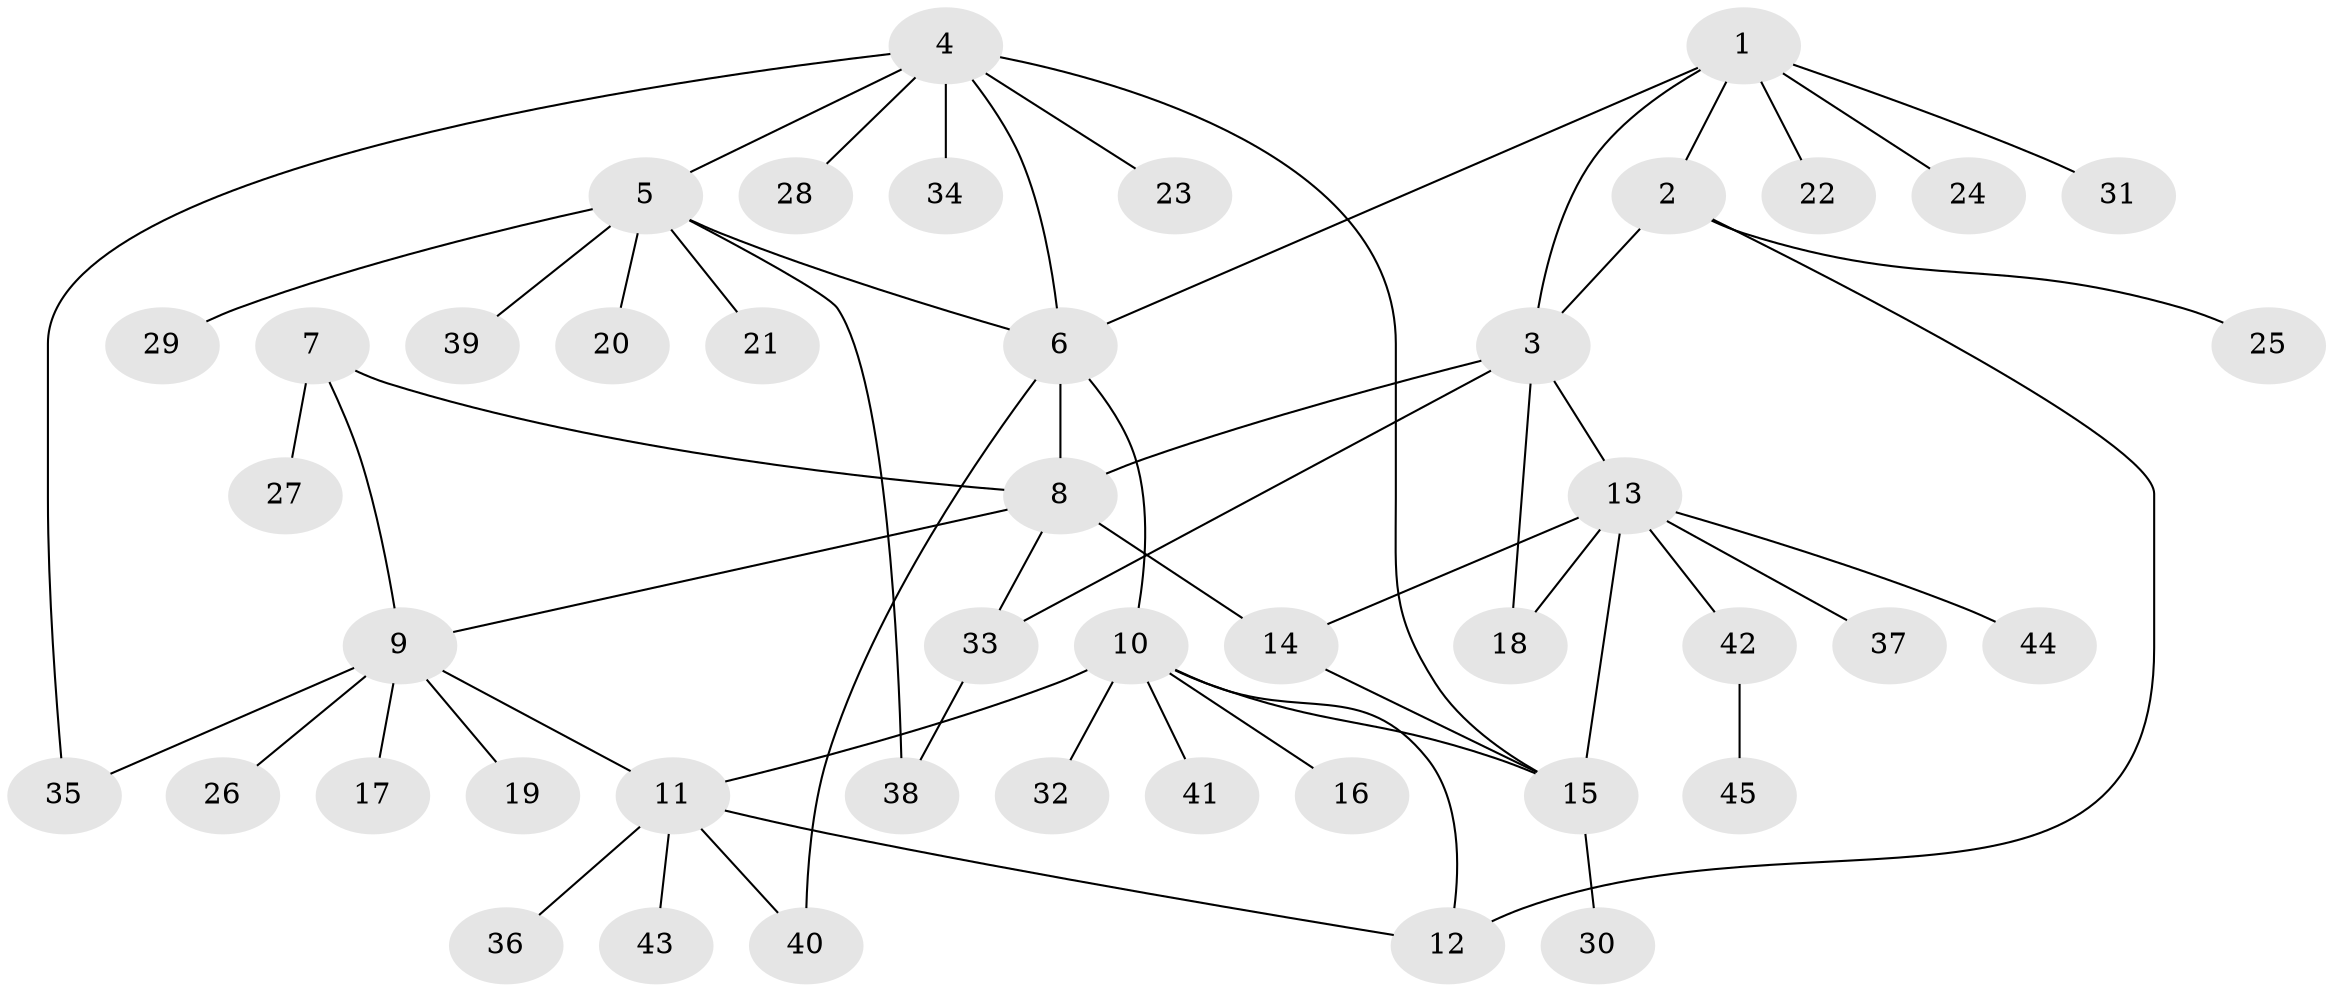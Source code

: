 // original degree distribution, {7: 0.08064516129032258, 5: 0.016129032258064516, 6: 0.03225806451612903, 8: 0.06451612903225806, 3: 0.04838709677419355, 4: 0.016129032258064516, 1: 0.5645161290322581, 2: 0.1774193548387097}
// Generated by graph-tools (version 1.1) at 2025/52/03/04/25 22:52:36]
// undirected, 45 vertices, 60 edges
graph export_dot {
  node [color=gray90,style=filled];
  1;
  2;
  3;
  4;
  5;
  6;
  7;
  8;
  9;
  10;
  11;
  12;
  13;
  14;
  15;
  16;
  17;
  18;
  19;
  20;
  21;
  22;
  23;
  24;
  25;
  26;
  27;
  28;
  29;
  30;
  31;
  32;
  33;
  34;
  35;
  36;
  37;
  38;
  39;
  40;
  41;
  42;
  43;
  44;
  45;
  1 -- 2 [weight=1.0];
  1 -- 3 [weight=1.0];
  1 -- 6 [weight=1.0];
  1 -- 22 [weight=1.0];
  1 -- 24 [weight=1.0];
  1 -- 31 [weight=1.0];
  2 -- 3 [weight=1.0];
  2 -- 12 [weight=1.0];
  2 -- 25 [weight=1.0];
  3 -- 8 [weight=1.0];
  3 -- 13 [weight=1.0];
  3 -- 18 [weight=1.0];
  3 -- 33 [weight=1.0];
  4 -- 5 [weight=1.0];
  4 -- 6 [weight=1.0];
  4 -- 15 [weight=1.0];
  4 -- 23 [weight=1.0];
  4 -- 28 [weight=1.0];
  4 -- 34 [weight=1.0];
  4 -- 35 [weight=1.0];
  5 -- 6 [weight=1.0];
  5 -- 20 [weight=1.0];
  5 -- 21 [weight=1.0];
  5 -- 29 [weight=1.0];
  5 -- 38 [weight=1.0];
  5 -- 39 [weight=1.0];
  6 -- 8 [weight=1.0];
  6 -- 10 [weight=1.0];
  6 -- 40 [weight=1.0];
  7 -- 8 [weight=1.0];
  7 -- 9 [weight=1.0];
  7 -- 27 [weight=1.0];
  8 -- 9 [weight=1.0];
  8 -- 14 [weight=1.0];
  8 -- 33 [weight=1.0];
  9 -- 11 [weight=1.0];
  9 -- 17 [weight=1.0];
  9 -- 19 [weight=1.0];
  9 -- 26 [weight=1.0];
  9 -- 35 [weight=1.0];
  10 -- 11 [weight=1.0];
  10 -- 12 [weight=1.0];
  10 -- 15 [weight=1.0];
  10 -- 16 [weight=1.0];
  10 -- 32 [weight=1.0];
  10 -- 41 [weight=1.0];
  11 -- 12 [weight=1.0];
  11 -- 36 [weight=1.0];
  11 -- 40 [weight=1.0];
  11 -- 43 [weight=1.0];
  13 -- 14 [weight=1.0];
  13 -- 15 [weight=1.0];
  13 -- 18 [weight=1.0];
  13 -- 37 [weight=1.0];
  13 -- 42 [weight=1.0];
  13 -- 44 [weight=1.0];
  14 -- 15 [weight=1.0];
  15 -- 30 [weight=1.0];
  33 -- 38 [weight=1.0];
  42 -- 45 [weight=1.0];
}
